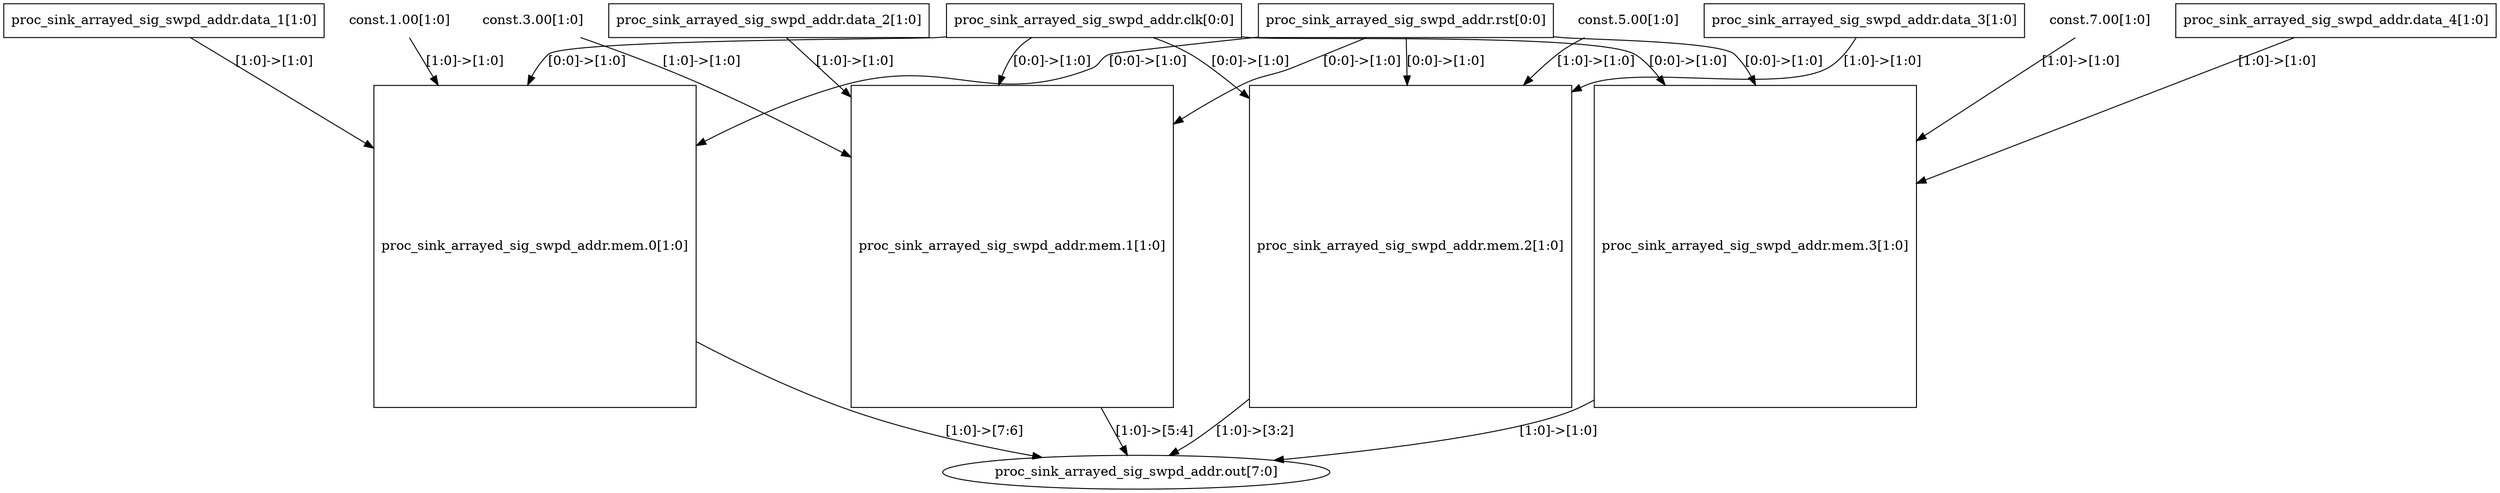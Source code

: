 digraph G {
	"proc_sink_arrayed_sig_swpd_addr.mem.3" -> "proc_sink_arrayed_sig_swpd_addr.out"[label="[1:0]->[1:0]"];
	"proc_sink_arrayed_sig_swpd_addr.mem.2" -> "proc_sink_arrayed_sig_swpd_addr.out"[label="[1:0]->[3:2]"];
	"proc_sink_arrayed_sig_swpd_addr.mem.1" -> "proc_sink_arrayed_sig_swpd_addr.out"[label="[1:0]->[5:4]"];
	"proc_sink_arrayed_sig_swpd_addr.mem.0" -> "proc_sink_arrayed_sig_swpd_addr.out"[label="[1:0]->[7:6]"];
	"const.1.00" [shape=none, label="const.1.00[1:0]"];
	"const.1.00" -> "proc_sink_arrayed_sig_swpd_addr.mem.0"[label="[1:0]->[1:0]"];
	"proc_sink_arrayed_sig_swpd_addr.rst" -> "proc_sink_arrayed_sig_swpd_addr.mem.0"[label="[0:0]->[1:0]"];
	"proc_sink_arrayed_sig_swpd_addr.clk" -> "proc_sink_arrayed_sig_swpd_addr.mem.0"[label="[0:0]->[1:0]"];
	"const.3.00" [shape=none, label="const.3.00[1:0]"];
	"const.3.00" -> "proc_sink_arrayed_sig_swpd_addr.mem.1"[label="[1:0]->[1:0]"];
	"proc_sink_arrayed_sig_swpd_addr.rst" -> "proc_sink_arrayed_sig_swpd_addr.mem.1"[label="[0:0]->[1:0]"];
	"proc_sink_arrayed_sig_swpd_addr.clk" -> "proc_sink_arrayed_sig_swpd_addr.mem.1"[label="[0:0]->[1:0]"];
	"const.5.00" [shape=none, label="const.5.00[1:0]"];
	"const.5.00" -> "proc_sink_arrayed_sig_swpd_addr.mem.2"[label="[1:0]->[1:0]"];
	"proc_sink_arrayed_sig_swpd_addr.rst" -> "proc_sink_arrayed_sig_swpd_addr.mem.2"[label="[0:0]->[1:0]"];
	"proc_sink_arrayed_sig_swpd_addr.clk" -> "proc_sink_arrayed_sig_swpd_addr.mem.2"[label="[0:0]->[1:0]"];
	"const.7.00" [shape=none, label="const.7.00[1:0]"];
	"const.7.00" -> "proc_sink_arrayed_sig_swpd_addr.mem.3"[label="[1:0]->[1:0]"];
	"proc_sink_arrayed_sig_swpd_addr.rst" -> "proc_sink_arrayed_sig_swpd_addr.mem.3"[label="[0:0]->[1:0]"];
	"proc_sink_arrayed_sig_swpd_addr.clk" -> "proc_sink_arrayed_sig_swpd_addr.mem.3"[label="[0:0]->[1:0]"];
	"proc_sink_arrayed_sig_swpd_addr.data_1" -> "proc_sink_arrayed_sig_swpd_addr.mem.0"[label="[1:0]->[1:0]"];
	"proc_sink_arrayed_sig_swpd_addr.data_2" -> "proc_sink_arrayed_sig_swpd_addr.mem.1"[label="[1:0]->[1:0]"];
	"proc_sink_arrayed_sig_swpd_addr.data_3" -> "proc_sink_arrayed_sig_swpd_addr.mem.2"[label="[1:0]->[1:0]"];
	"proc_sink_arrayed_sig_swpd_addr.data_4" -> "proc_sink_arrayed_sig_swpd_addr.mem.3"[label="[1:0]->[1:0]"];
	"proc_sink_arrayed_sig_swpd_addr.clk" [shape=rectangle, label="proc_sink_arrayed_sig_swpd_addr.clk[0:0]"];
	"proc_sink_arrayed_sig_swpd_addr.data_1" [shape=rectangle, label="proc_sink_arrayed_sig_swpd_addr.data_1[1:0]"];
	"proc_sink_arrayed_sig_swpd_addr.data_2" [shape=rectangle, label="proc_sink_arrayed_sig_swpd_addr.data_2[1:0]"];
	"proc_sink_arrayed_sig_swpd_addr.data_3" [shape=rectangle, label="proc_sink_arrayed_sig_swpd_addr.data_3[1:0]"];
	"proc_sink_arrayed_sig_swpd_addr.data_4" [shape=rectangle, label="proc_sink_arrayed_sig_swpd_addr.data_4[1:0]"];
	"proc_sink_arrayed_sig_swpd_addr.mem.0" [shape=square, label="proc_sink_arrayed_sig_swpd_addr.mem.0[1:0]"];
	"proc_sink_arrayed_sig_swpd_addr.mem.1" [shape=square, label="proc_sink_arrayed_sig_swpd_addr.mem.1[1:0]"];
	"proc_sink_arrayed_sig_swpd_addr.mem.2" [shape=square, label="proc_sink_arrayed_sig_swpd_addr.mem.2[1:0]"];
	"proc_sink_arrayed_sig_swpd_addr.mem.3" [shape=square, label="proc_sink_arrayed_sig_swpd_addr.mem.3[1:0]"];
	"proc_sink_arrayed_sig_swpd_addr.out" [shape=ellipse, label="proc_sink_arrayed_sig_swpd_addr.out[7:0]"];
	"proc_sink_arrayed_sig_swpd_addr.rst" [shape=rectangle, label="proc_sink_arrayed_sig_swpd_addr.rst[0:0]"];
}
